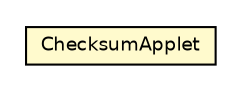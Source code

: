 #!/usr/local/bin/dot
#
# Class diagram 
# Generated by UmlGraph version 4.6 (http://www.spinellis.gr/sw/umlgraph)
#

digraph G {
	edge [fontname="Helvetica",fontsize=10,labelfontname="Helvetica",labelfontsize=10];
	node [fontname="Helvetica",fontsize=10,shape=plaintext];
	// org.apache.maven.archiva.applet.ChecksumApplet
	c150248 [label=<<table border="0" cellborder="1" cellspacing="0" cellpadding="2" port="p" bgcolor="lemonChiffon" href="./ChecksumApplet.html">
		<tr><td><table border="0" cellspacing="0" cellpadding="1">
			<tr><td> ChecksumApplet </td></tr>
		</table></td></tr>
		</table>>, fontname="Helvetica", fontcolor="black", fontsize=9.0];
}

